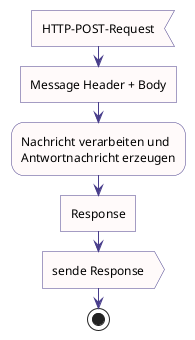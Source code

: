 @startuml
skinparam DefaultFontName "Lucida Sans Typewriter"

skinparam Activity{
    BackgroundColor snow
    BorderColor DarkSlateBlue
    DiamondBackgroundColor ghostwhite
    DiamondBorderColor DarkSlateBlue

}
skinparam Note{
    BorderColor DarkSlateBlue
    BackgroundColor LightYellow
}

skinparam ArrowColor DarkSlateBlue



 :HTTP-POST-Request<
 :Message Header + Body]
 :Nachricht verarbeiten und 
 Antwortnachricht erzeugen;
 :Response]
 :sende Response>
stop
	
@enduml
